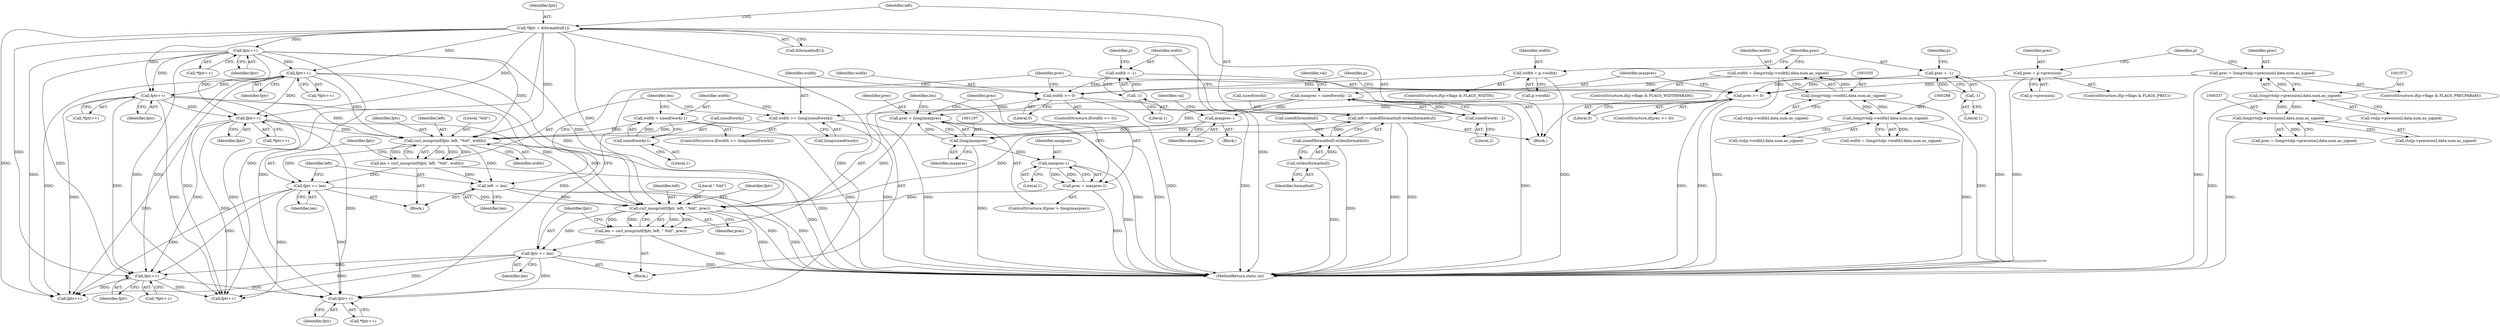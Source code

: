 digraph "0_curl_curl-7_51_0-162-g3ab3c16@pointer" {
"1001254" [label="(Call,fptr++)"];
"1001222" [label="(Call,fptr++)"];
"1000995" [label="(Call,*fptr = &formatbuf[1])"];
"1001103" [label="(Call,fptr++)"];
"1001092" [label="(Call,fptr++)"];
"1001114" [label="(Call,fptr++)"];
"1001125" [label="(Call,fptr++)"];
"1001157" [label="(Call,fptr += len)"];
"1001150" [label="(Call,len = curl_msnprintf(fptr, left, \"%ld\", width))"];
"1001152" [label="(Call,curl_msnprintf(fptr, left, \"%ld\", width))"];
"1001002" [label="(Call,left = sizeof(formatbuf)-strlen(formatbuf))"];
"1001004" [label="(Call,sizeof(formatbuf)-strlen(formatbuf))"];
"1001007" [label="(Call,strlen(formatbuf))"];
"1001138" [label="(Call,width >= (long)sizeof(work))"];
"1001133" [label="(Call,width >= 0)"];
"1001020" [label="(Call,width = p->width)"];
"1001032" [label="(Call,width = (long)vto[p->width].data.num.as_signed)"];
"1001034" [label="(Call,(long)vto[p->width].data.num.as_signed)"];
"1000287" [label="(Call,(long)vto[p->width].data.num.as_signed)"];
"1001010" [label="(Call,width = -1)"];
"1001012" [label="(Call,-1)"];
"1001144" [label="(Call,width = sizeof(work)-1)"];
"1001146" [label="(Call,sizeof(work)-1)"];
"1001211" [label="(Call,fptr += len)"];
"1001204" [label="(Call,len = curl_msnprintf(fptr, left, \".%ld\", prec))"];
"1001206" [label="(Call,curl_msnprintf(fptr, left, \".%ld\", prec))"];
"1001160" [label="(Call,left -= len)"];
"1001199" [label="(Call,prec = maxprec-1)"];
"1001201" [label="(Call,maxprec-1)"];
"1001196" [label="(Call,(long)maxprec)"];
"1001191" [label="(Call,maxprec--)"];
"1001169" [label="(Call,maxprec = sizeof(work) - 2)"];
"1001171" [label="(Call,sizeof(work) - 2)"];
"1001194" [label="(Call,prec > (long)maxprec)"];
"1001164" [label="(Call,prec >= 0)"];
"1001057" [label="(Call,prec = p->precision)"];
"1001047" [label="(Call,prec = -1)"];
"1001049" [label="(Call,-1)"];
"1001069" [label="(Call,prec = (long)vto[p->precision].data.num.as_signed)"];
"1001071" [label="(Call,(long)vto[p->precision].data.num.as_signed)"];
"1000336" [label="(Call,(long)vto[p->precision].data.num.as_signed)"];
"1001222" [label="(Call,fptr++)"];
"1001013" [label="(Literal,1)"];
"1001017" [label="(Identifier,p)"];
"1001058" [label="(Identifier,prec)"];
"1001165" [label="(Identifier,prec)"];
"1001103" [label="(Call,fptr++)"];
"1001155" [label="(Literal,\"%ld\")"];
"1001202" [label="(Identifier,maxprec)"];
"1001208" [label="(Identifier,left)"];
"1001153" [label="(Identifier,fptr)"];
"1001070" [label="(Identifier,prec)"];
"1001269" [label="(Call,fptr++)"];
"1001146" [label="(Call,sizeof(work)-1)"];
"1001177" [label="(Identifier,val)"];
"1001144" [label="(Call,width = sizeof(work)-1)"];
"1001057" [label="(Call,prec = p->precision)"];
"1000997" [label="(Call,&formatbuf[1])"];
"1001069" [label="(Call,prec = (long)vto[p->precision].data.num.as_signed)"];
"1001003" [label="(Identifier,left)"];
"1001149" [label="(Literal,1)"];
"1001147" [label="(Call,sizeof(work))"];
"1001104" [label="(Identifier,fptr)"];
"1001008" [label="(Identifier,formatbuf)"];
"1001014" [label="(ControlStructure,if(p->flags & FLAGS_WIDTH))"];
"1001007" [label="(Call,strlen(formatbuf))"];
"1001073" [label="(Call,vto[p->precision].data.num.as_signed)"];
"1001185" [label="(Identifier,val)"];
"1001203" [label="(Literal,1)"];
"1000996" [label="(Identifier,fptr)"];
"1001210" [label="(Identifier,prec)"];
"1001221" [label="(Call,*fptr++)"];
"1001255" [label="(Identifier,fptr)"];
"1001140" [label="(Call,(long)sizeof(work))"];
"1001102" [label="(Call,*fptr++)"];
"1001010" [label="(Call,width = -1)"];
"1001211" [label="(Call,fptr += len)"];
"1001212" [label="(Identifier,fptr)"];
"1000336" [label="(Call,(long)vto[p->precision].data.num.as_signed)"];
"1001152" [label="(Call,curl_msnprintf(fptr, left, \"%ld\", width))"];
"1001135" [label="(Literal,0)"];
"1001201" [label="(Call,maxprec-1)"];
"1001004" [label="(Call,sizeof(formatbuf)-strlen(formatbuf))"];
"1001021" [label="(Identifier,width)"];
"1001206" [label="(Call,curl_msnprintf(fptr, left, \".%ld\", prec))"];
"1001193" [label="(ControlStructure,if(prec > (long)maxprec))"];
"1001209" [label="(Literal,\".%ld\")"];
"1001125" [label="(Call,fptr++)"];
"1001195" [label="(Identifier,prec)"];
"1001217" [label="(Identifier,p)"];
"1001204" [label="(Call,len = curl_msnprintf(fptr, left, \".%ld\", prec))"];
"1001200" [label="(Identifier,prec)"];
"1001174" [label="(Literal,2)"];
"1001169" [label="(Call,maxprec = sizeof(work) - 2)"];
"1001158" [label="(Identifier,fptr)"];
"1001011" [label="(Identifier,width)"];
"1001196" [label="(Call,(long)maxprec)"];
"1001033" [label="(Identifier,width)"];
"1001159" [label="(Identifier,len)"];
"1001113" [label="(Call,*fptr++)"];
"1001160" [label="(Call,left -= len)"];
"1001170" [label="(Identifier,maxprec)"];
"1001162" [label="(Identifier,len)"];
"1000287" [label="(Call,(long)vto[p->width].data.num.as_signed)"];
"1001047" [label="(Call,prec = -1)"];
"1001137" [label="(ControlStructure,if(width >= (long)sizeof(work)))"];
"1001036" [label="(Call,vto[p->width].data.num.as_signed)"];
"1001002" [label="(Call,left = sizeof(formatbuf)-strlen(formatbuf))"];
"1001054" [label="(Identifier,p)"];
"1000334" [label="(Call,prec = (long)vto[p->precision].data.num.as_signed)"];
"1001138" [label="(Call,width >= (long)sizeof(work))"];
"1001124" [label="(Call,*fptr++)"];
"1001223" [label="(Identifier,fptr)"];
"1001194" [label="(Call,prec > (long)maxprec)"];
"1001132" [label="(ControlStructure,if(width >= 0))"];
"1001092" [label="(Call,fptr++)"];
"1001164" [label="(Call,prec >= 0)"];
"1001063" [label="(ControlStructure,if(p->flags & FLAGS_PRECPARAM))"];
"1001166" [label="(Literal,0)"];
"1000995" [label="(Call,*fptr = &formatbuf[1])"];
"1000285" [label="(Call,width = (long)vto[p->width].data.num.as_signed)"];
"1001151" [label="(Identifier,len)"];
"1001114" [label="(Call,fptr++)"];
"1001191" [label="(Call,maxprec--)"];
"1001051" [label="(ControlStructure,if(p->flags & FLAGS_PREC))"];
"1001172" [label="(Call,sizeof(work))"];
"1001199" [label="(Call,prec = maxprec-1)"];
"1001091" [label="(Call,*fptr++)"];
"1001233" [label="(Call,fptr++)"];
"1001154" [label="(Identifier,left)"];
"1001171" [label="(Call,sizeof(work) - 2)"];
"1001012" [label="(Call,-1)"];
"1001167" [label="(Block,)"];
"1001163" [label="(ControlStructure,if(prec >= 0))"];
"1001026" [label="(ControlStructure,if(p->flags & FLAGS_WIDTHPARAM))"];
"1001253" [label="(Call,*fptr++)"];
"1001071" [label="(Call,(long)vto[p->precision].data.num.as_signed)"];
"1001139" [label="(Identifier,width)"];
"1000989" [label="(Block,)"];
"1001115" [label="(Identifier,fptr)"];
"1001254" [label="(Call,fptr++)"];
"1001022" [label="(Call,p->width)"];
"1001150" [label="(Call,len = curl_msnprintf(fptr, left, \"%ld\", width))"];
"1001156" [label="(Identifier,width)"];
"1000338" [label="(Call,vto[p->precision].data.num.as_signed)"];
"1001087" [label="(Identifier,p)"];
"1000289" [label="(Call,vto[p->width].data.num.as_signed)"];
"1001187" [label="(Block,)"];
"1001145" [label="(Identifier,width)"];
"1001205" [label="(Identifier,len)"];
"1001126" [label="(Identifier,fptr)"];
"1001207" [label="(Identifier,fptr)"];
"1001386" [label="(MethodReturn,static int)"];
"1001213" [label="(Identifier,len)"];
"1001048" [label="(Identifier,prec)"];
"1001198" [label="(Identifier,maxprec)"];
"1001005" [label="(Call,sizeof(formatbuf))"];
"1001059" [label="(Call,p->precision)"];
"1001050" [label="(Literal,1)"];
"1001161" [label="(Identifier,left)"];
"1001157" [label="(Call,fptr += len)"];
"1001020" [label="(Call,width = p->width)"];
"1001136" [label="(Block,)"];
"1001034" [label="(Call,(long)vto[p->width].data.num.as_signed)"];
"1001192" [label="(Identifier,maxprec)"];
"1001049" [label="(Call,-1)"];
"1001133" [label="(Call,width >= 0)"];
"1001093" [label="(Identifier,fptr)"];
"1001032" [label="(Call,width = (long)vto[p->width].data.num.as_signed)"];
"1001134" [label="(Identifier,width)"];
"1001254" -> "1001253"  [label="AST: "];
"1001254" -> "1001255"  [label="CFG: "];
"1001255" -> "1001254"  [label="AST: "];
"1001253" -> "1001254"  [label="CFG: "];
"1001222" -> "1001254"  [label="DDG: "];
"1000995" -> "1001254"  [label="DDG: "];
"1001103" -> "1001254"  [label="DDG: "];
"1001114" -> "1001254"  [label="DDG: "];
"1001125" -> "1001254"  [label="DDG: "];
"1001157" -> "1001254"  [label="DDG: "];
"1001211" -> "1001254"  [label="DDG: "];
"1001092" -> "1001254"  [label="DDG: "];
"1001222" -> "1001221"  [label="AST: "];
"1001222" -> "1001223"  [label="CFG: "];
"1001223" -> "1001222"  [label="AST: "];
"1001221" -> "1001222"  [label="CFG: "];
"1000995" -> "1001222"  [label="DDG: "];
"1001103" -> "1001222"  [label="DDG: "];
"1001114" -> "1001222"  [label="DDG: "];
"1001125" -> "1001222"  [label="DDG: "];
"1001157" -> "1001222"  [label="DDG: "];
"1001211" -> "1001222"  [label="DDG: "];
"1001092" -> "1001222"  [label="DDG: "];
"1001222" -> "1001233"  [label="DDG: "];
"1001222" -> "1001269"  [label="DDG: "];
"1000995" -> "1000989"  [label="AST: "];
"1000995" -> "1000997"  [label="CFG: "];
"1000996" -> "1000995"  [label="AST: "];
"1000997" -> "1000995"  [label="AST: "];
"1001003" -> "1000995"  [label="CFG: "];
"1000995" -> "1001386"  [label="DDG: "];
"1000995" -> "1001092"  [label="DDG: "];
"1000995" -> "1001103"  [label="DDG: "];
"1000995" -> "1001114"  [label="DDG: "];
"1000995" -> "1001125"  [label="DDG: "];
"1000995" -> "1001152"  [label="DDG: "];
"1000995" -> "1001206"  [label="DDG: "];
"1000995" -> "1001233"  [label="DDG: "];
"1000995" -> "1001269"  [label="DDG: "];
"1001103" -> "1001102"  [label="AST: "];
"1001103" -> "1001104"  [label="CFG: "];
"1001104" -> "1001103"  [label="AST: "];
"1001102" -> "1001103"  [label="CFG: "];
"1001092" -> "1001103"  [label="DDG: "];
"1001103" -> "1001114"  [label="DDG: "];
"1001103" -> "1001125"  [label="DDG: "];
"1001103" -> "1001152"  [label="DDG: "];
"1001103" -> "1001206"  [label="DDG: "];
"1001103" -> "1001233"  [label="DDG: "];
"1001103" -> "1001269"  [label="DDG: "];
"1001092" -> "1001091"  [label="AST: "];
"1001092" -> "1001093"  [label="CFG: "];
"1001093" -> "1001092"  [label="AST: "];
"1001091" -> "1001092"  [label="CFG: "];
"1001092" -> "1001114"  [label="DDG: "];
"1001092" -> "1001125"  [label="DDG: "];
"1001092" -> "1001152"  [label="DDG: "];
"1001092" -> "1001206"  [label="DDG: "];
"1001092" -> "1001233"  [label="DDG: "];
"1001092" -> "1001269"  [label="DDG: "];
"1001114" -> "1001113"  [label="AST: "];
"1001114" -> "1001115"  [label="CFG: "];
"1001115" -> "1001114"  [label="AST: "];
"1001113" -> "1001114"  [label="CFG: "];
"1001114" -> "1001125"  [label="DDG: "];
"1001114" -> "1001152"  [label="DDG: "];
"1001114" -> "1001206"  [label="DDG: "];
"1001114" -> "1001233"  [label="DDG: "];
"1001114" -> "1001269"  [label="DDG: "];
"1001125" -> "1001124"  [label="AST: "];
"1001125" -> "1001126"  [label="CFG: "];
"1001126" -> "1001125"  [label="AST: "];
"1001124" -> "1001125"  [label="CFG: "];
"1001125" -> "1001152"  [label="DDG: "];
"1001125" -> "1001206"  [label="DDG: "];
"1001125" -> "1001233"  [label="DDG: "];
"1001125" -> "1001269"  [label="DDG: "];
"1001157" -> "1001136"  [label="AST: "];
"1001157" -> "1001159"  [label="CFG: "];
"1001158" -> "1001157"  [label="AST: "];
"1001159" -> "1001157"  [label="AST: "];
"1001161" -> "1001157"  [label="CFG: "];
"1001150" -> "1001157"  [label="DDG: "];
"1001152" -> "1001157"  [label="DDG: "];
"1001157" -> "1001206"  [label="DDG: "];
"1001157" -> "1001233"  [label="DDG: "];
"1001157" -> "1001269"  [label="DDG: "];
"1001150" -> "1001136"  [label="AST: "];
"1001150" -> "1001152"  [label="CFG: "];
"1001151" -> "1001150"  [label="AST: "];
"1001152" -> "1001150"  [label="AST: "];
"1001158" -> "1001150"  [label="CFG: "];
"1001150" -> "1001386"  [label="DDG: "];
"1001152" -> "1001150"  [label="DDG: "];
"1001152" -> "1001150"  [label="DDG: "];
"1001152" -> "1001150"  [label="DDG: "];
"1001152" -> "1001150"  [label="DDG: "];
"1001150" -> "1001160"  [label="DDG: "];
"1001152" -> "1001156"  [label="CFG: "];
"1001153" -> "1001152"  [label="AST: "];
"1001154" -> "1001152"  [label="AST: "];
"1001155" -> "1001152"  [label="AST: "];
"1001156" -> "1001152"  [label="AST: "];
"1001152" -> "1001386"  [label="DDG: "];
"1001002" -> "1001152"  [label="DDG: "];
"1001138" -> "1001152"  [label="DDG: "];
"1001144" -> "1001152"  [label="DDG: "];
"1001152" -> "1001160"  [label="DDG: "];
"1001002" -> "1000989"  [label="AST: "];
"1001002" -> "1001004"  [label="CFG: "];
"1001003" -> "1001002"  [label="AST: "];
"1001004" -> "1001002"  [label="AST: "];
"1001011" -> "1001002"  [label="CFG: "];
"1001002" -> "1001386"  [label="DDG: "];
"1001002" -> "1001386"  [label="DDG: "];
"1001004" -> "1001002"  [label="DDG: "];
"1001002" -> "1001206"  [label="DDG: "];
"1001004" -> "1001007"  [label="CFG: "];
"1001005" -> "1001004"  [label="AST: "];
"1001007" -> "1001004"  [label="AST: "];
"1001004" -> "1001386"  [label="DDG: "];
"1001007" -> "1001004"  [label="DDG: "];
"1001007" -> "1001008"  [label="CFG: "];
"1001008" -> "1001007"  [label="AST: "];
"1001007" -> "1001386"  [label="DDG: "];
"1001138" -> "1001137"  [label="AST: "];
"1001138" -> "1001140"  [label="CFG: "];
"1001139" -> "1001138"  [label="AST: "];
"1001140" -> "1001138"  [label="AST: "];
"1001145" -> "1001138"  [label="CFG: "];
"1001151" -> "1001138"  [label="CFG: "];
"1001138" -> "1001386"  [label="DDG: "];
"1001138" -> "1001386"  [label="DDG: "];
"1001133" -> "1001138"  [label="DDG: "];
"1001133" -> "1001132"  [label="AST: "];
"1001133" -> "1001135"  [label="CFG: "];
"1001134" -> "1001133"  [label="AST: "];
"1001135" -> "1001133"  [label="AST: "];
"1001139" -> "1001133"  [label="CFG: "];
"1001165" -> "1001133"  [label="CFG: "];
"1001133" -> "1001386"  [label="DDG: "];
"1001133" -> "1001386"  [label="DDG: "];
"1001020" -> "1001133"  [label="DDG: "];
"1001032" -> "1001133"  [label="DDG: "];
"1001010" -> "1001133"  [label="DDG: "];
"1001020" -> "1001014"  [label="AST: "];
"1001020" -> "1001022"  [label="CFG: "];
"1001021" -> "1001020"  [label="AST: "];
"1001022" -> "1001020"  [label="AST: "];
"1001048" -> "1001020"  [label="CFG: "];
"1001020" -> "1001386"  [label="DDG: "];
"1001032" -> "1001026"  [label="AST: "];
"1001032" -> "1001034"  [label="CFG: "];
"1001033" -> "1001032"  [label="AST: "];
"1001034" -> "1001032"  [label="AST: "];
"1001048" -> "1001032"  [label="CFG: "];
"1001032" -> "1001386"  [label="DDG: "];
"1001034" -> "1001032"  [label="DDG: "];
"1001034" -> "1001036"  [label="CFG: "];
"1001035" -> "1001034"  [label="AST: "];
"1001036" -> "1001034"  [label="AST: "];
"1001034" -> "1001386"  [label="DDG: "];
"1001034" -> "1000287"  [label="DDG: "];
"1000287" -> "1001034"  [label="DDG: "];
"1000287" -> "1000285"  [label="AST: "];
"1000287" -> "1000289"  [label="CFG: "];
"1000288" -> "1000287"  [label="AST: "];
"1000289" -> "1000287"  [label="AST: "];
"1000285" -> "1000287"  [label="CFG: "];
"1000287" -> "1001386"  [label="DDG: "];
"1000287" -> "1000285"  [label="DDG: "];
"1001010" -> "1000989"  [label="AST: "];
"1001010" -> "1001012"  [label="CFG: "];
"1001011" -> "1001010"  [label="AST: "];
"1001012" -> "1001010"  [label="AST: "];
"1001017" -> "1001010"  [label="CFG: "];
"1001012" -> "1001010"  [label="DDG: "];
"1001012" -> "1001013"  [label="CFG: "];
"1001013" -> "1001012"  [label="AST: "];
"1001144" -> "1001137"  [label="AST: "];
"1001144" -> "1001146"  [label="CFG: "];
"1001145" -> "1001144"  [label="AST: "];
"1001146" -> "1001144"  [label="AST: "];
"1001151" -> "1001144"  [label="CFG: "];
"1001144" -> "1001386"  [label="DDG: "];
"1001146" -> "1001144"  [label="DDG: "];
"1001146" -> "1001149"  [label="CFG: "];
"1001147" -> "1001146"  [label="AST: "];
"1001149" -> "1001146"  [label="AST: "];
"1001211" -> "1001167"  [label="AST: "];
"1001211" -> "1001213"  [label="CFG: "];
"1001212" -> "1001211"  [label="AST: "];
"1001213" -> "1001211"  [label="AST: "];
"1001217" -> "1001211"  [label="CFG: "];
"1001211" -> "1001386"  [label="DDG: "];
"1001204" -> "1001211"  [label="DDG: "];
"1001206" -> "1001211"  [label="DDG: "];
"1001211" -> "1001233"  [label="DDG: "];
"1001211" -> "1001269"  [label="DDG: "];
"1001204" -> "1001167"  [label="AST: "];
"1001204" -> "1001206"  [label="CFG: "];
"1001205" -> "1001204"  [label="AST: "];
"1001206" -> "1001204"  [label="AST: "];
"1001212" -> "1001204"  [label="CFG: "];
"1001204" -> "1001386"  [label="DDG: "];
"1001206" -> "1001204"  [label="DDG: "];
"1001206" -> "1001204"  [label="DDG: "];
"1001206" -> "1001204"  [label="DDG: "];
"1001206" -> "1001204"  [label="DDG: "];
"1001206" -> "1001210"  [label="CFG: "];
"1001207" -> "1001206"  [label="AST: "];
"1001208" -> "1001206"  [label="AST: "];
"1001209" -> "1001206"  [label="AST: "];
"1001210" -> "1001206"  [label="AST: "];
"1001206" -> "1001386"  [label="DDG: "];
"1001206" -> "1001386"  [label="DDG: "];
"1001160" -> "1001206"  [label="DDG: "];
"1001199" -> "1001206"  [label="DDG: "];
"1001194" -> "1001206"  [label="DDG: "];
"1001160" -> "1001136"  [label="AST: "];
"1001160" -> "1001162"  [label="CFG: "];
"1001161" -> "1001160"  [label="AST: "];
"1001162" -> "1001160"  [label="AST: "];
"1001165" -> "1001160"  [label="CFG: "];
"1001160" -> "1001386"  [label="DDG: "];
"1001160" -> "1001386"  [label="DDG: "];
"1001199" -> "1001193"  [label="AST: "];
"1001199" -> "1001201"  [label="CFG: "];
"1001200" -> "1001199"  [label="AST: "];
"1001201" -> "1001199"  [label="AST: "];
"1001205" -> "1001199"  [label="CFG: "];
"1001199" -> "1001386"  [label="DDG: "];
"1001201" -> "1001199"  [label="DDG: "];
"1001201" -> "1001199"  [label="DDG: "];
"1001201" -> "1001203"  [label="CFG: "];
"1001202" -> "1001201"  [label="AST: "];
"1001203" -> "1001201"  [label="AST: "];
"1001201" -> "1001386"  [label="DDG: "];
"1001196" -> "1001201"  [label="DDG: "];
"1001196" -> "1001194"  [label="AST: "];
"1001196" -> "1001198"  [label="CFG: "];
"1001197" -> "1001196"  [label="AST: "];
"1001198" -> "1001196"  [label="AST: "];
"1001194" -> "1001196"  [label="CFG: "];
"1001196" -> "1001386"  [label="DDG: "];
"1001196" -> "1001194"  [label="DDG: "];
"1001191" -> "1001196"  [label="DDG: "];
"1001169" -> "1001196"  [label="DDG: "];
"1001191" -> "1001187"  [label="AST: "];
"1001191" -> "1001192"  [label="CFG: "];
"1001192" -> "1001191"  [label="AST: "];
"1001185" -> "1001191"  [label="CFG: "];
"1001169" -> "1001191"  [label="DDG: "];
"1001169" -> "1001167"  [label="AST: "];
"1001169" -> "1001171"  [label="CFG: "];
"1001170" -> "1001169"  [label="AST: "];
"1001171" -> "1001169"  [label="AST: "];
"1001177" -> "1001169"  [label="CFG: "];
"1001169" -> "1001386"  [label="DDG: "];
"1001171" -> "1001169"  [label="DDG: "];
"1001171" -> "1001174"  [label="CFG: "];
"1001172" -> "1001171"  [label="AST: "];
"1001174" -> "1001171"  [label="AST: "];
"1001194" -> "1001193"  [label="AST: "];
"1001195" -> "1001194"  [label="AST: "];
"1001200" -> "1001194"  [label="CFG: "];
"1001205" -> "1001194"  [label="CFG: "];
"1001194" -> "1001386"  [label="DDG: "];
"1001194" -> "1001386"  [label="DDG: "];
"1001164" -> "1001194"  [label="DDG: "];
"1001164" -> "1001163"  [label="AST: "];
"1001164" -> "1001166"  [label="CFG: "];
"1001165" -> "1001164"  [label="AST: "];
"1001166" -> "1001164"  [label="AST: "];
"1001170" -> "1001164"  [label="CFG: "];
"1001217" -> "1001164"  [label="CFG: "];
"1001164" -> "1001386"  [label="DDG: "];
"1001164" -> "1001386"  [label="DDG: "];
"1001057" -> "1001164"  [label="DDG: "];
"1001047" -> "1001164"  [label="DDG: "];
"1001069" -> "1001164"  [label="DDG: "];
"1001057" -> "1001051"  [label="AST: "];
"1001057" -> "1001059"  [label="CFG: "];
"1001058" -> "1001057"  [label="AST: "];
"1001059" -> "1001057"  [label="AST: "];
"1001087" -> "1001057"  [label="CFG: "];
"1001057" -> "1001386"  [label="DDG: "];
"1001047" -> "1000989"  [label="AST: "];
"1001047" -> "1001049"  [label="CFG: "];
"1001048" -> "1001047"  [label="AST: "];
"1001049" -> "1001047"  [label="AST: "];
"1001054" -> "1001047"  [label="CFG: "];
"1001047" -> "1001386"  [label="DDG: "];
"1001049" -> "1001047"  [label="DDG: "];
"1001049" -> "1001050"  [label="CFG: "];
"1001050" -> "1001049"  [label="AST: "];
"1001069" -> "1001063"  [label="AST: "];
"1001069" -> "1001071"  [label="CFG: "];
"1001070" -> "1001069"  [label="AST: "];
"1001071" -> "1001069"  [label="AST: "];
"1001087" -> "1001069"  [label="CFG: "];
"1001069" -> "1001386"  [label="DDG: "];
"1001071" -> "1001069"  [label="DDG: "];
"1001071" -> "1001073"  [label="CFG: "];
"1001072" -> "1001071"  [label="AST: "];
"1001073" -> "1001071"  [label="AST: "];
"1001071" -> "1001386"  [label="DDG: "];
"1001071" -> "1000336"  [label="DDG: "];
"1000336" -> "1001071"  [label="DDG: "];
"1000336" -> "1000334"  [label="AST: "];
"1000336" -> "1000338"  [label="CFG: "];
"1000337" -> "1000336"  [label="AST: "];
"1000338" -> "1000336"  [label="AST: "];
"1000334" -> "1000336"  [label="CFG: "];
"1000336" -> "1001386"  [label="DDG: "];
"1000336" -> "1000334"  [label="DDG: "];
}
